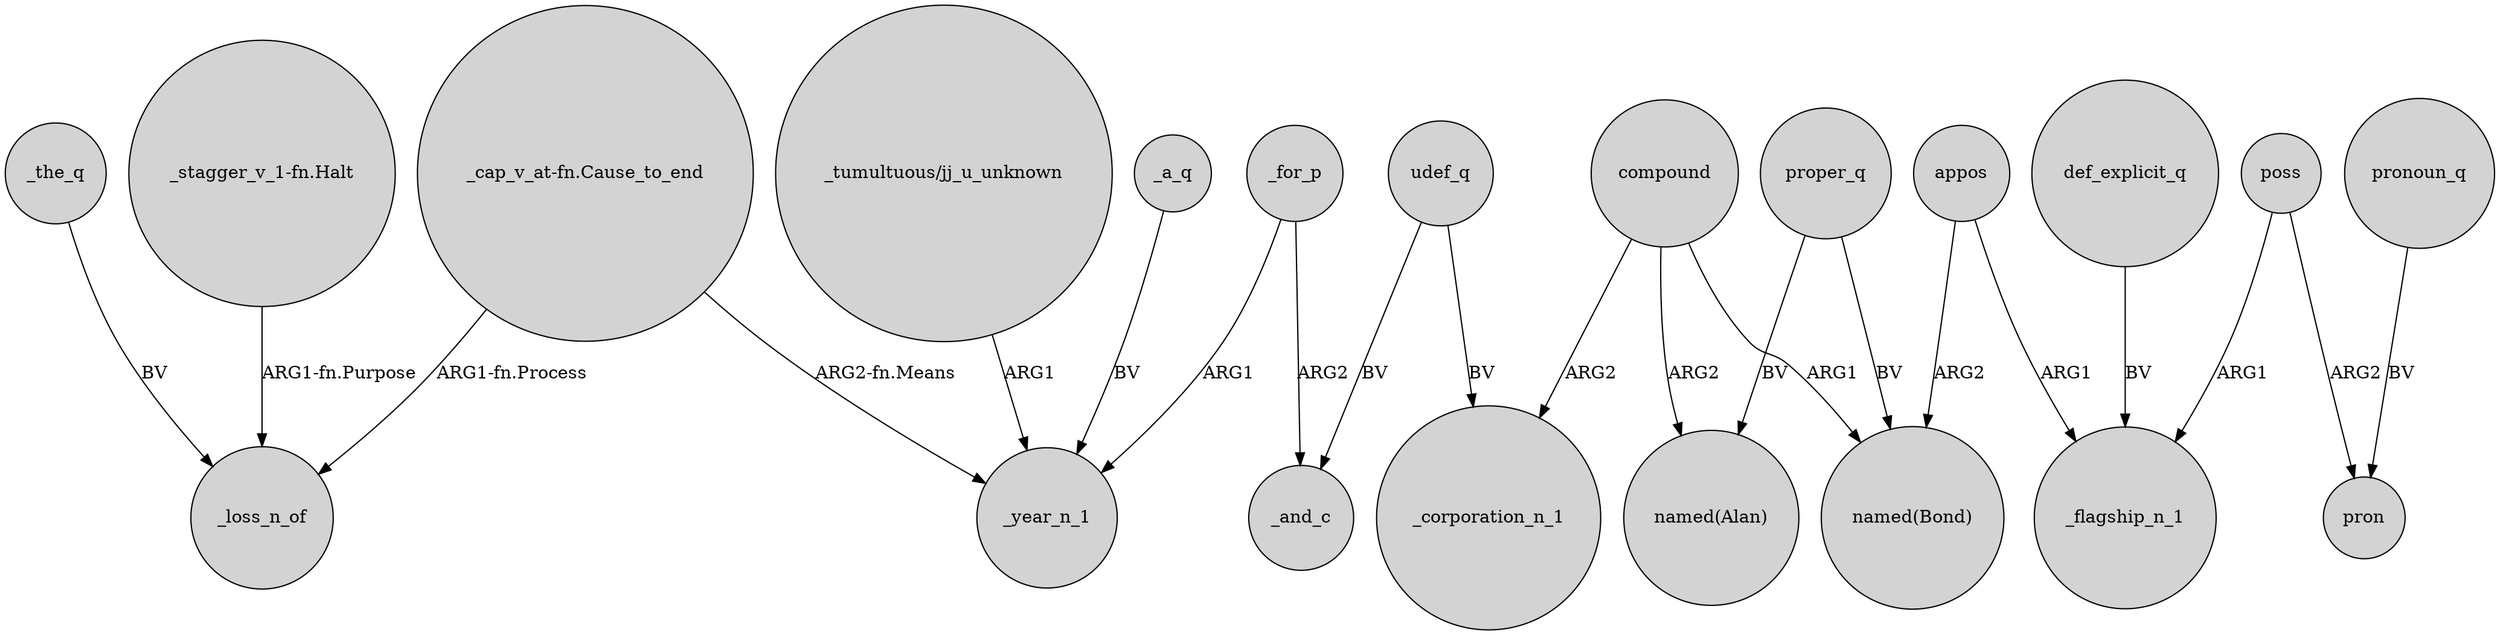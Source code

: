 digraph {
	node [shape=circle style=filled]
	"_cap_v_at-fn.Cause_to_end" -> _loss_n_of [label="ARG1-fn.Process"]
	_the_q -> _loss_n_of [label=BV]
	poss -> _flagship_n_1 [label=ARG1]
	_a_q -> _year_n_1 [label=BV]
	"_cap_v_at-fn.Cause_to_end" -> _year_n_1 [label="ARG2-fn.Means"]
	udef_q -> _and_c [label=BV]
	pronoun_q -> pron [label=BV]
	def_explicit_q -> _flagship_n_1 [label=BV]
	poss -> pron [label=ARG2]
	proper_q -> "named(Bond)" [label=BV]
	appos -> _flagship_n_1 [label=ARG1]
	compound -> "named(Bond)" [label=ARG1]
	compound -> _corporation_n_1 [label=ARG2]
	udef_q -> _corporation_n_1 [label=BV]
	_for_p -> _year_n_1 [label=ARG1]
	proper_q -> "named(Alan)" [label=BV]
	"_stagger_v_1-fn.Halt" -> _loss_n_of [label="ARG1-fn.Purpose"]
	compound -> "named(Alan)" [label=ARG2]
	appos -> "named(Bond)" [label=ARG2]
	"_tumultuous/jj_u_unknown" -> _year_n_1 [label=ARG1]
	_for_p -> _and_c [label=ARG2]
}
